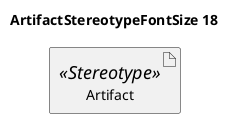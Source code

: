 @startuml
'!include ../../../plantuml-styles/plantuml-ae-skinparam-ex.iuml

skinparam ArtifactStereotypeFontSize 18

title ArtifactStereotypeFontSize 18

artifact Artifact <<Stereotype>>

@enduml